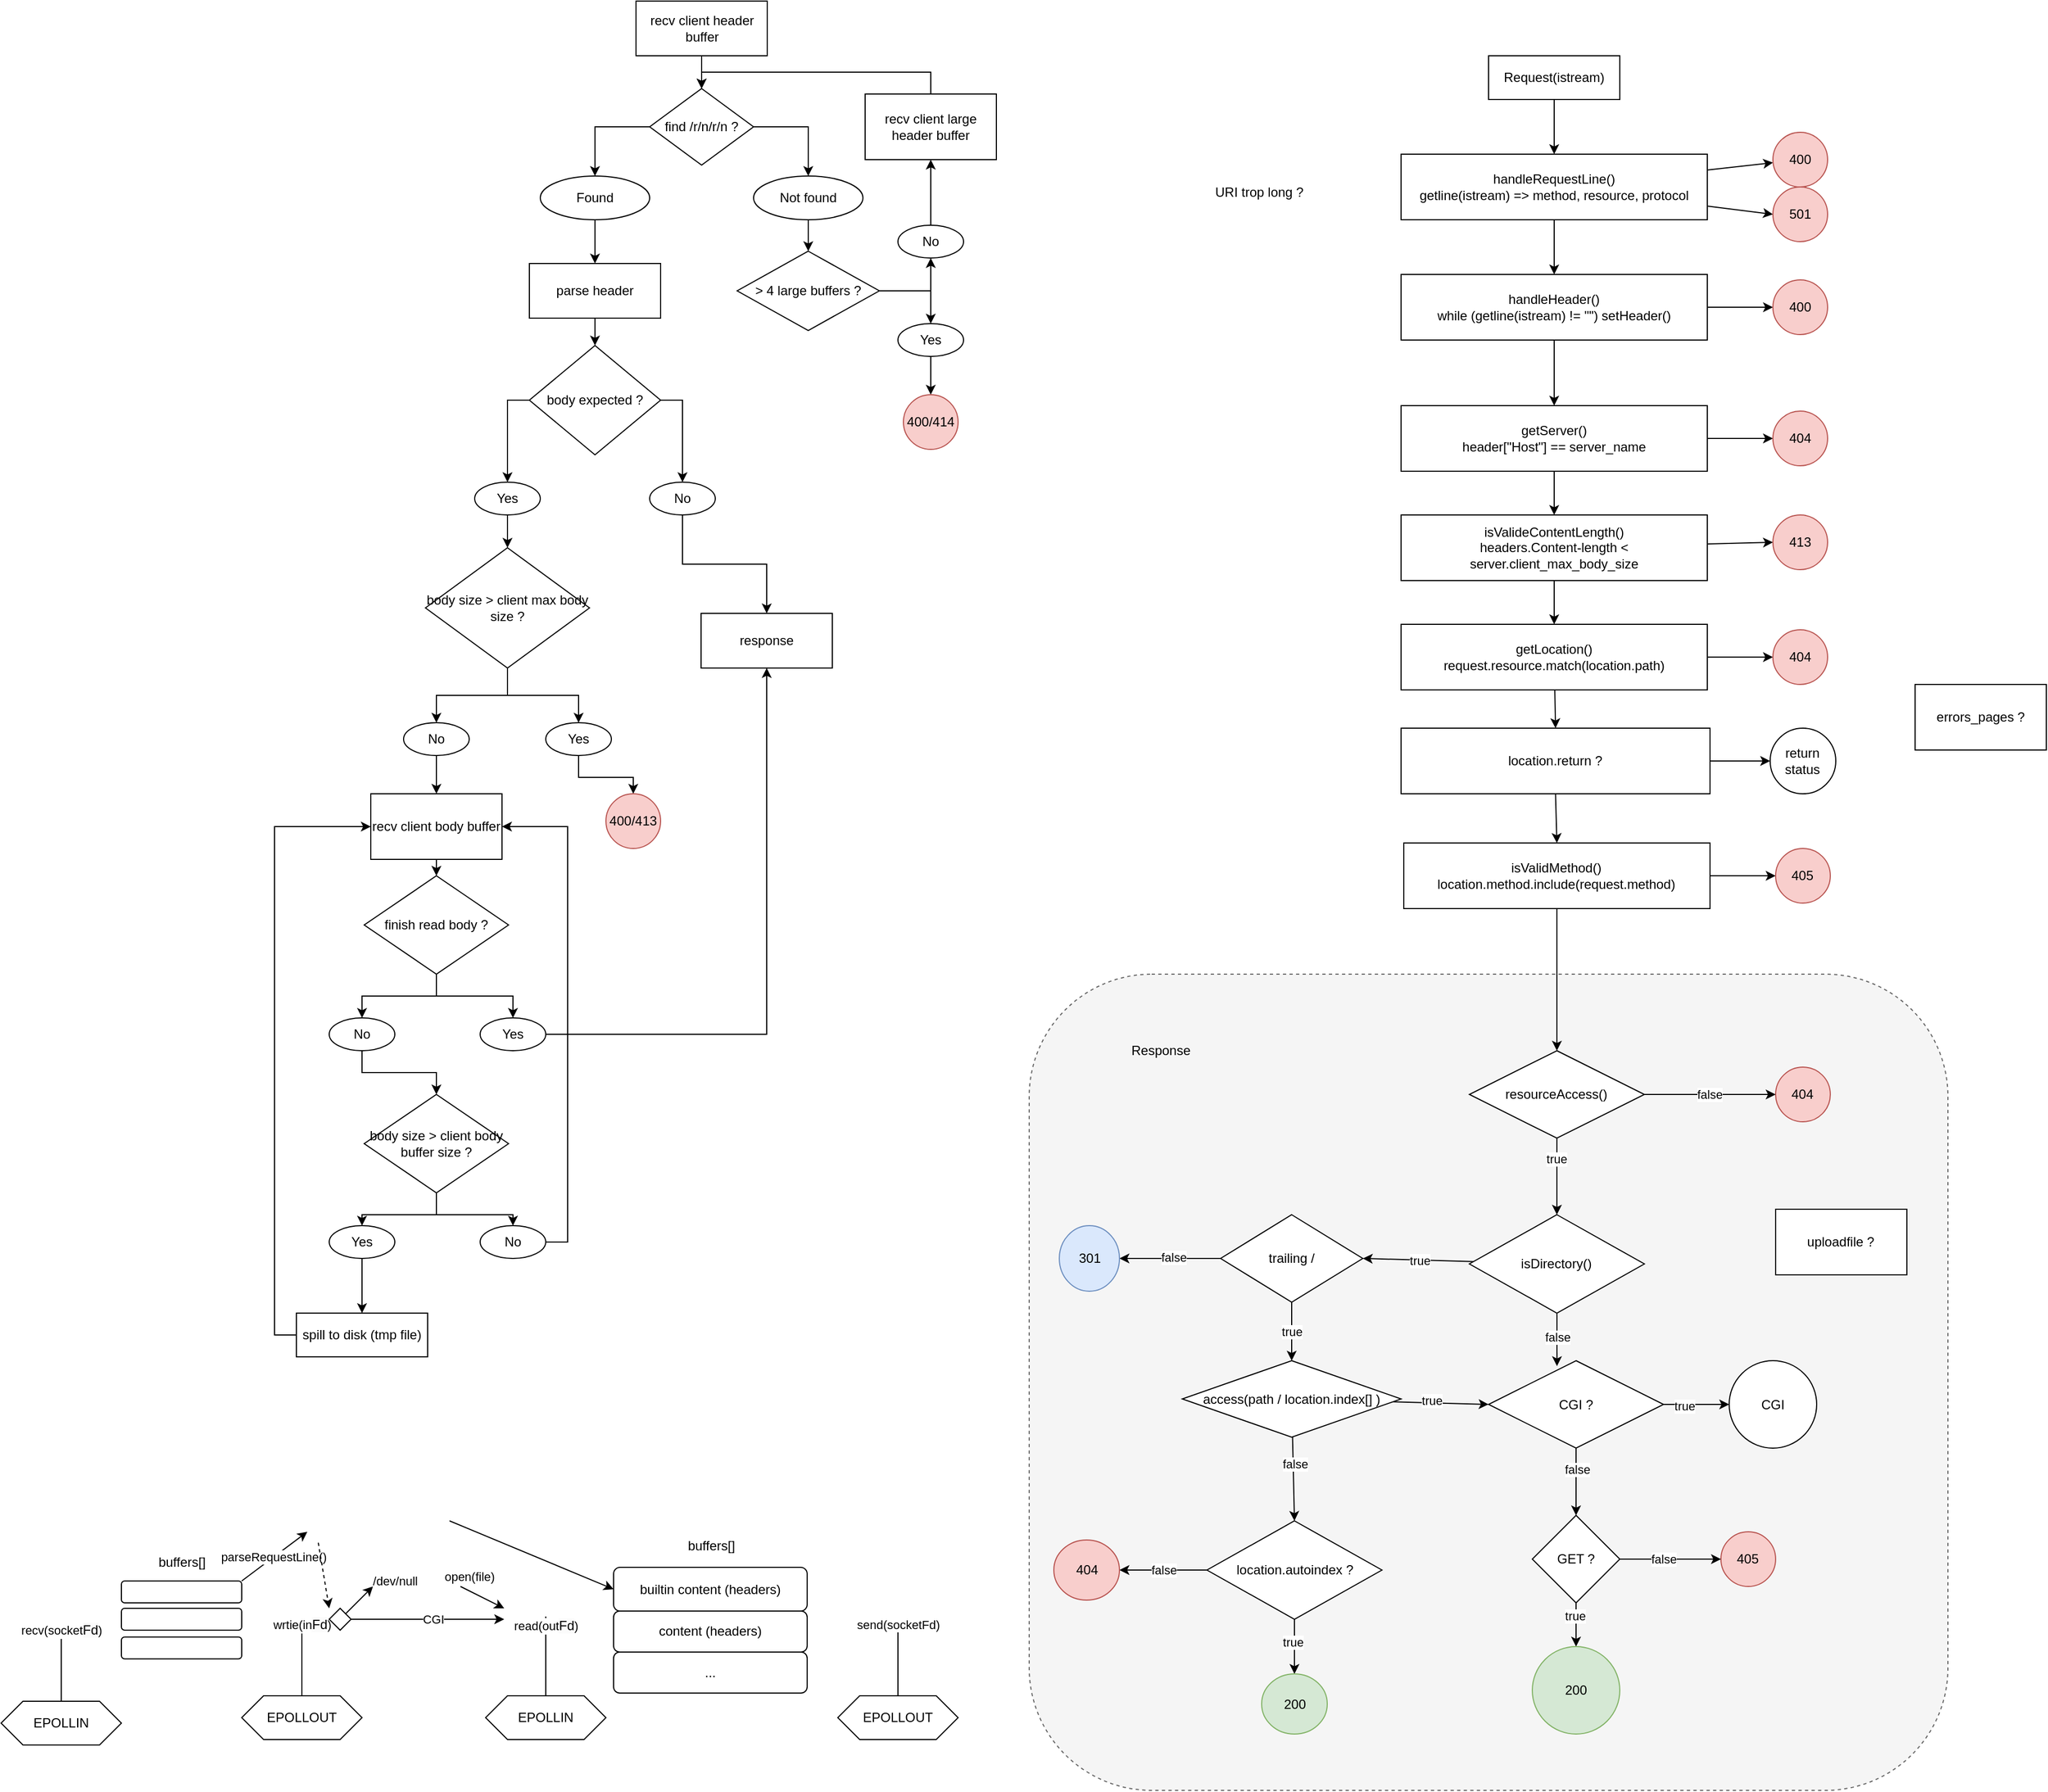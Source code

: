 <mxfile>
    <diagram id="G1yB6sMwHmxZgdl7rr1A" name="Page-1">
        <mxGraphModel dx="2452" dy="694" grid="1" gridSize="10" guides="1" tooltips="1" connect="1" arrows="1" fold="1" page="1" pageScale="1" pageWidth="850" pageHeight="1100" math="0" shadow="0">
            <root>
                <mxCell id="0"/>
                <mxCell id="1" parent="0"/>
                <mxCell id="109" value="" style="whiteSpace=wrap;html=1;fillColor=#f5f5f5;rounded=1;shadow=0;dashed=1;strokeColor=#666666;fontColor=#333333;" parent="1" vertex="1">
                    <mxGeometry x="-100" y="940" width="840" height="746.5" as="geometry"/>
                </mxCell>
                <mxCell id="6" value="" style="edgeStyle=none;html=1;" parent="1" source="12" target="5" edge="1">
                    <mxGeometry relative="1" as="geometry"/>
                </mxCell>
                <mxCell id="2" value="Request(istream)" style="whiteSpace=wrap;html=1;" parent="1" vertex="1">
                    <mxGeometry x="320" y="100" width="120" height="40" as="geometry"/>
                </mxCell>
                <mxCell id="17" value="" style="edgeStyle=none;html=1;" parent="1" source="5" target="16" edge="1">
                    <mxGeometry relative="1" as="geometry"/>
                </mxCell>
                <mxCell id="39" value="" style="edgeStyle=none;html=1;" parent="1" source="5" target="38" edge="1">
                    <mxGeometry relative="1" as="geometry"/>
                </mxCell>
                <mxCell id="5" value="getServer()&lt;br&gt;&lt;div&gt;header[&quot;Host&quot;] == server_name&lt;/div&gt;" style="whiteSpace=wrap;html=1;" parent="1" vertex="1">
                    <mxGeometry x="240" y="420" width="280" height="60" as="geometry"/>
                </mxCell>
                <mxCell id="11" value="" style="edgeStyle=none;html=1;" parent="1" source="2" target="9" edge="1">
                    <mxGeometry relative="1" as="geometry">
                        <mxPoint x="380" y="140" as="sourcePoint"/>
                        <mxPoint x="380" y="290" as="targetPoint"/>
                    </mxGeometry>
                </mxCell>
                <mxCell id="31" value="" style="edgeStyle=none;html=1;" parent="1" source="9" target="30" edge="1">
                    <mxGeometry relative="1" as="geometry"/>
                </mxCell>
                <mxCell id="41" style="edgeStyle=none;html=1;entryX=0;entryY=0.5;entryDx=0;entryDy=0;" parent="1" source="9" target="40" edge="1">
                    <mxGeometry relative="1" as="geometry"/>
                </mxCell>
                <mxCell id="9" value="&lt;div&gt;handleRequestLine()&lt;/div&gt;getline(istream) =&amp;gt; method, resource, protocol" style="whiteSpace=wrap;html=1;" parent="1" vertex="1">
                    <mxGeometry x="240" y="190" width="280" height="60" as="geometry"/>
                </mxCell>
                <mxCell id="14" value="" style="edgeStyle=none;html=1;" parent="1" source="9" target="12" edge="1">
                    <mxGeometry relative="1" as="geometry">
                        <mxPoint x="380" y="250" as="sourcePoint"/>
                        <mxPoint x="380" y="420" as="targetPoint"/>
                    </mxGeometry>
                </mxCell>
                <mxCell id="37" style="edgeStyle=none;html=1;entryX=0;entryY=0.5;entryDx=0;entryDy=0;" parent="1" source="12" target="36" edge="1">
                    <mxGeometry relative="1" as="geometry"/>
                </mxCell>
                <mxCell id="12" value="handleHeader()&lt;div&gt;while (getline(istream) != &quot;&quot;) setHeader()&lt;/div&gt;" style="whiteSpace=wrap;html=1;" parent="1" vertex="1">
                    <mxGeometry x="240" y="300" width="280" height="60" as="geometry"/>
                </mxCell>
                <mxCell id="19" value="" style="edgeStyle=none;html=1;" parent="1" source="16" target="18" edge="1">
                    <mxGeometry relative="1" as="geometry"/>
                </mxCell>
                <mxCell id="43" style="edgeStyle=none;html=1;entryX=0;entryY=0.5;entryDx=0;entryDy=0;" parent="1" source="16" target="42" edge="1">
                    <mxGeometry relative="1" as="geometry"/>
                </mxCell>
                <mxCell id="16" value="&lt;div&gt;isValideContentLength()&lt;/div&gt;headers.Content-length &amp;lt; server.client_max_body_size" style="whiteSpace=wrap;html=1;" parent="1" vertex="1">
                    <mxGeometry x="240" y="520" width="280" height="60" as="geometry"/>
                </mxCell>
                <mxCell id="27" style="edgeStyle=none;html=1;entryX=0.5;entryY=0;entryDx=0;entryDy=0;exitX=0.5;exitY=1;exitDx=0;exitDy=0;" parent="1" source="22" target="26" edge="1">
                    <mxGeometry relative="1" as="geometry">
                        <mxPoint x="380" y="790" as="sourcePoint"/>
                    </mxGeometry>
                </mxCell>
                <mxCell id="33" value="" style="edgeStyle=none;html=1;" parent="1" source="18" target="32" edge="1">
                    <mxGeometry relative="1" as="geometry"/>
                </mxCell>
                <mxCell id="108" style="edgeStyle=none;html=1;entryX=0.5;entryY=0;entryDx=0;entryDy=0;" parent="1" source="18" target="22" edge="1">
                    <mxGeometry relative="1" as="geometry"/>
                </mxCell>
                <mxCell id="18" value="getLocation()&lt;div&gt;request.resource.match(location.path)&lt;/div&gt;" style="whiteSpace=wrap;html=1;" parent="1" vertex="1">
                    <mxGeometry x="240" y="620" width="280" height="60" as="geometry"/>
                </mxCell>
                <mxCell id="62" value="" style="edgeStyle=none;html=1;" parent="1" source="22" target="61" edge="1">
                    <mxGeometry relative="1" as="geometry"/>
                </mxCell>
                <mxCell id="22" value="location.return ?" style="whiteSpace=wrap;html=1;" parent="1" vertex="1">
                    <mxGeometry x="240" y="715" width="282.47" height="60" as="geometry"/>
                </mxCell>
                <mxCell id="29" value="" style="edgeStyle=none;html=1;" parent="1" source="26" target="28" edge="1">
                    <mxGeometry relative="1" as="geometry"/>
                </mxCell>
                <mxCell id="80" style="edgeStyle=none;html=1;entryX=0.5;entryY=0;entryDx=0;entryDy=0;" parent="1" source="26" target="79" edge="1">
                    <mxGeometry relative="1" as="geometry"/>
                </mxCell>
                <mxCell id="26" value="isValidMethod()&lt;div&gt;location.method.include(request.method)&lt;/div&gt;" style="whiteSpace=wrap;html=1;" parent="1" vertex="1">
                    <mxGeometry x="242.47" y="820" width="280" height="60" as="geometry"/>
                </mxCell>
                <mxCell id="28" value="405" style="ellipse;whiteSpace=wrap;html=1;fillColor=#f8cecc;strokeColor=#b85450;" parent="1" vertex="1">
                    <mxGeometry x="582.47" y="825" width="50" height="50" as="geometry"/>
                </mxCell>
                <mxCell id="30" value="400" style="ellipse;whiteSpace=wrap;html=1;fillColor=#f8cecc;strokeColor=#b85450;" parent="1" vertex="1">
                    <mxGeometry x="580" y="170" width="50" height="50" as="geometry"/>
                </mxCell>
                <mxCell id="32" value="404" style="ellipse;whiteSpace=wrap;html=1;fillColor=#f8cecc;strokeColor=#b85450;" parent="1" vertex="1">
                    <mxGeometry x="580" y="625" width="50" height="50" as="geometry"/>
                </mxCell>
                <mxCell id="36" value="400" style="ellipse;whiteSpace=wrap;html=1;fillColor=#f8cecc;strokeColor=#b85450;" parent="1" vertex="1">
                    <mxGeometry x="580" y="305" width="50" height="50" as="geometry"/>
                </mxCell>
                <mxCell id="38" value="404" style="ellipse;whiteSpace=wrap;html=1;fillColor=#f8cecc;strokeColor=#b85450;" parent="1" vertex="1">
                    <mxGeometry x="580" y="425" width="50" height="50" as="geometry"/>
                </mxCell>
                <mxCell id="40" value="501" style="ellipse;whiteSpace=wrap;html=1;fillColor=#f8cecc;strokeColor=#b85450;" parent="1" vertex="1">
                    <mxGeometry x="580" y="220" width="50" height="50" as="geometry"/>
                </mxCell>
                <mxCell id="42" value="413" style="ellipse;whiteSpace=wrap;html=1;fillColor=#f8cecc;strokeColor=#b85450;" parent="1" vertex="1">
                    <mxGeometry x="580" y="520" width="50" height="50" as="geometry"/>
                </mxCell>
                <mxCell id="55" value="" style="edgeStyle=none;html=1;exitX=1;exitY=0.5;exitDx=0;exitDy=0;" parent="1" source="93" target="54" edge="1">
                    <mxGeometry relative="1" as="geometry">
                        <mxPoint x="510" y="1328.5" as="sourcePoint"/>
                    </mxGeometry>
                </mxCell>
                <mxCell id="94" value="true" style="edgeLabel;html=1;align=center;verticalAlign=middle;resizable=0;points=[];" parent="55" vertex="1" connectable="0">
                    <mxGeometry x="-0.361" y="-1" relative="1" as="geometry">
                        <mxPoint as="offset"/>
                    </mxGeometry>
                </mxCell>
                <mxCell id="49" value="404" style="ellipse;whiteSpace=wrap;html=1;fillColor=#f8cecc;strokeColor=#b85450;" parent="1" vertex="1">
                    <mxGeometry x="582.47" y="1025" width="50" height="50" as="geometry"/>
                </mxCell>
                <mxCell id="54" value="CGI" style="ellipse;whiteSpace=wrap;html=1;" parent="1" vertex="1">
                    <mxGeometry x="540" y="1293.5" width="80" height="80" as="geometry"/>
                </mxCell>
                <mxCell id="61" value="return status" style="ellipse;whiteSpace=wrap;html=1;" parent="1" vertex="1">
                    <mxGeometry x="577.47" y="715" width="60" height="60" as="geometry"/>
                </mxCell>
                <mxCell id="DMltzU-fDalP0GZSlMB_-67" style="edgeStyle=orthogonalEdgeStyle;rounded=0;orthogonalLoop=1;jettySize=auto;html=1;exitX=0.5;exitY=1;exitDx=0;exitDy=0;entryX=0.5;entryY=0;entryDx=0;entryDy=0;" parent="1" source="DMltzU-fDalP0GZSlMB_-62" target="DMltzU-fDalP0GZSlMB_-63" edge="1">
                    <mxGeometry relative="1" as="geometry"/>
                </mxCell>
                <mxCell id="DMltzU-fDalP0GZSlMB_-62" value="recv client header buffer" style="whiteSpace=wrap;html=1;" parent="1" vertex="1">
                    <mxGeometry x="-459.5" y="50" width="120" height="50" as="geometry"/>
                </mxCell>
                <mxCell id="DMltzU-fDalP0GZSlMB_-68" style="edgeStyle=orthogonalEdgeStyle;rounded=0;orthogonalLoop=1;jettySize=auto;html=1;exitX=1;exitY=0.5;exitDx=0;exitDy=0;entryX=0.5;entryY=0;entryDx=0;entryDy=0;" parent="1" source="DMltzU-fDalP0GZSlMB_-63" target="DMltzU-fDalP0GZSlMB_-66" edge="1">
                    <mxGeometry relative="1" as="geometry"/>
                </mxCell>
                <mxCell id="DMltzU-fDalP0GZSlMB_-69" style="edgeStyle=orthogonalEdgeStyle;rounded=0;orthogonalLoop=1;jettySize=auto;html=1;exitX=0;exitY=0.5;exitDx=0;exitDy=0;entryX=0.5;entryY=0;entryDx=0;entryDy=0;" parent="1" source="DMltzU-fDalP0GZSlMB_-63" target="DMltzU-fDalP0GZSlMB_-65" edge="1">
                    <mxGeometry relative="1" as="geometry"/>
                </mxCell>
                <mxCell id="DMltzU-fDalP0GZSlMB_-63" value="find /r/n/r/n ?" style="rhombus;whiteSpace=wrap;html=1;" parent="1" vertex="1">
                    <mxGeometry x="-447" y="130" width="95" height="70" as="geometry"/>
                </mxCell>
                <mxCell id="DMltzU-fDalP0GZSlMB_-72" style="edgeStyle=orthogonalEdgeStyle;rounded=0;orthogonalLoop=1;jettySize=auto;html=1;exitX=0.5;exitY=1;exitDx=0;exitDy=0;entryX=0.5;entryY=0;entryDx=0;entryDy=0;" parent="1" source="DMltzU-fDalP0GZSlMB_-65" target="DMltzU-fDalP0GZSlMB_-70" edge="1">
                    <mxGeometry relative="1" as="geometry"/>
                </mxCell>
                <mxCell id="DMltzU-fDalP0GZSlMB_-65" value="&lt;div&gt;Found&lt;/div&gt;" style="ellipse;whiteSpace=wrap;html=1;" parent="1" vertex="1">
                    <mxGeometry x="-547" y="210" width="100" height="40" as="geometry"/>
                </mxCell>
                <mxCell id="DMltzU-fDalP0GZSlMB_-103" style="edgeStyle=orthogonalEdgeStyle;rounded=0;orthogonalLoop=1;jettySize=auto;html=1;exitX=0.5;exitY=1;exitDx=0;exitDy=0;entryX=0.5;entryY=0;entryDx=0;entryDy=0;" parent="1" source="DMltzU-fDalP0GZSlMB_-66" target="DMltzU-fDalP0GZSlMB_-88" edge="1">
                    <mxGeometry relative="1" as="geometry"/>
                </mxCell>
                <mxCell id="DMltzU-fDalP0GZSlMB_-66" value="&lt;div&gt;Not found&lt;/div&gt;" style="ellipse;whiteSpace=wrap;html=1;" parent="1" vertex="1">
                    <mxGeometry x="-352" y="210" width="100" height="40" as="geometry"/>
                </mxCell>
                <mxCell id="DMltzU-fDalP0GZSlMB_-73" style="edgeStyle=orthogonalEdgeStyle;rounded=0;orthogonalLoop=1;jettySize=auto;html=1;exitX=0.5;exitY=1;exitDx=0;exitDy=0;entryX=0.5;entryY=0;entryDx=0;entryDy=0;" parent="1" source="DMltzU-fDalP0GZSlMB_-70" target="DMltzU-fDalP0GZSlMB_-71" edge="1">
                    <mxGeometry relative="1" as="geometry"/>
                </mxCell>
                <mxCell id="DMltzU-fDalP0GZSlMB_-70" value="parse header" style="whiteSpace=wrap;html=1;" parent="1" vertex="1">
                    <mxGeometry x="-557" y="290" width="120" height="50" as="geometry"/>
                </mxCell>
                <mxCell id="DMltzU-fDalP0GZSlMB_-79" style="edgeStyle=orthogonalEdgeStyle;rounded=0;orthogonalLoop=1;jettySize=auto;html=1;exitX=0;exitY=0.5;exitDx=0;exitDy=0;" parent="1" source="DMltzU-fDalP0GZSlMB_-71" target="DMltzU-fDalP0GZSlMB_-95" edge="1">
                    <mxGeometry relative="1" as="geometry">
                        <mxPoint x="-577" y="490" as="targetPoint"/>
                    </mxGeometry>
                </mxCell>
                <mxCell id="DMltzU-fDalP0GZSlMB_-80" style="edgeStyle=orthogonalEdgeStyle;rounded=0;orthogonalLoop=1;jettySize=auto;html=1;exitX=1;exitY=0.5;exitDx=0;exitDy=0;" parent="1" source="DMltzU-fDalP0GZSlMB_-71" target="DMltzU-fDalP0GZSlMB_-94" edge="1">
                    <mxGeometry relative="1" as="geometry">
                        <mxPoint x="-417" y="490" as="targetPoint"/>
                    </mxGeometry>
                </mxCell>
                <mxCell id="DMltzU-fDalP0GZSlMB_-71" value="body expected ?" style="rhombus;whiteSpace=wrap;html=1;" parent="1" vertex="1">
                    <mxGeometry x="-557" y="365" width="120" height="100" as="geometry"/>
                </mxCell>
                <mxCell id="DMltzU-fDalP0GZSlMB_-107" style="edgeStyle=orthogonalEdgeStyle;rounded=0;orthogonalLoop=1;jettySize=auto;html=1;exitX=0.5;exitY=0;exitDx=0;exitDy=0;entryX=0.5;entryY=0;entryDx=0;entryDy=0;" parent="1" source="DMltzU-fDalP0GZSlMB_-74" target="DMltzU-fDalP0GZSlMB_-63" edge="1">
                    <mxGeometry relative="1" as="geometry"/>
                </mxCell>
                <mxCell id="DMltzU-fDalP0GZSlMB_-74" value="recv client large header buffer" style="whiteSpace=wrap;html=1;" parent="1" vertex="1">
                    <mxGeometry x="-250" y="135" width="120" height="60" as="geometry"/>
                </mxCell>
                <mxCell id="DMltzU-fDalP0GZSlMB_-149" style="edgeStyle=orthogonalEdgeStyle;rounded=0;orthogonalLoop=1;jettySize=auto;html=1;exitX=0.5;exitY=1;exitDx=0;exitDy=0;entryX=0.5;entryY=0;entryDx=0;entryDy=0;" parent="1" source="DMltzU-fDalP0GZSlMB_-82" target="DMltzU-fDalP0GZSlMB_-144" edge="1">
                    <mxGeometry relative="1" as="geometry"/>
                </mxCell>
                <mxCell id="DMltzU-fDalP0GZSlMB_-82" value="recv client body buffer" style="whiteSpace=wrap;html=1;" parent="1" vertex="1">
                    <mxGeometry x="-702" y="775" width="120" height="60" as="geometry"/>
                </mxCell>
                <mxCell id="DMltzU-fDalP0GZSlMB_-104" style="edgeStyle=orthogonalEdgeStyle;rounded=0;orthogonalLoop=1;jettySize=auto;html=1;exitX=1;exitY=0.5;exitDx=0;exitDy=0;entryX=0.5;entryY=0;entryDx=0;entryDy=0;" parent="1" source="DMltzU-fDalP0GZSlMB_-88" target="DMltzU-fDalP0GZSlMB_-91" edge="1">
                    <mxGeometry relative="1" as="geometry"/>
                </mxCell>
                <mxCell id="DMltzU-fDalP0GZSlMB_-105" style="edgeStyle=orthogonalEdgeStyle;rounded=0;orthogonalLoop=1;jettySize=auto;html=1;exitX=1;exitY=0.5;exitDx=0;exitDy=0;entryX=0.5;entryY=1;entryDx=0;entryDy=0;" parent="1" source="DMltzU-fDalP0GZSlMB_-88" target="DMltzU-fDalP0GZSlMB_-92" edge="1">
                    <mxGeometry relative="1" as="geometry"/>
                </mxCell>
                <mxCell id="DMltzU-fDalP0GZSlMB_-88" value="&amp;gt; 4 large buffers ?" style="rhombus;whiteSpace=wrap;html=1;" parent="1" vertex="1">
                    <mxGeometry x="-367" y="278.75" width="130" height="72.5" as="geometry"/>
                </mxCell>
                <mxCell id="DMltzU-fDalP0GZSlMB_-108" style="edgeStyle=orthogonalEdgeStyle;rounded=0;orthogonalLoop=1;jettySize=auto;html=1;exitX=0.5;exitY=1;exitDx=0;exitDy=0;entryX=0.5;entryY=0;entryDx=0;entryDy=0;" parent="1" source="DMltzU-fDalP0GZSlMB_-91" target="DMltzU-fDalP0GZSlMB_-101" edge="1">
                    <mxGeometry relative="1" as="geometry"/>
                </mxCell>
                <mxCell id="DMltzU-fDalP0GZSlMB_-91" value="&lt;div&gt;Yes&lt;/div&gt;" style="ellipse;whiteSpace=wrap;html=1;" parent="1" vertex="1">
                    <mxGeometry x="-220" y="345" width="60" height="30" as="geometry"/>
                </mxCell>
                <mxCell id="DMltzU-fDalP0GZSlMB_-106" style="edgeStyle=orthogonalEdgeStyle;rounded=0;orthogonalLoop=1;jettySize=auto;html=1;exitX=0.5;exitY=0;exitDx=0;exitDy=0;entryX=0.5;entryY=1;entryDx=0;entryDy=0;" parent="1" source="DMltzU-fDalP0GZSlMB_-92" target="DMltzU-fDalP0GZSlMB_-74" edge="1">
                    <mxGeometry relative="1" as="geometry"/>
                </mxCell>
                <mxCell id="DMltzU-fDalP0GZSlMB_-92" value="No" style="ellipse;whiteSpace=wrap;html=1;" parent="1" vertex="1">
                    <mxGeometry x="-220" y="255" width="60" height="30" as="geometry"/>
                </mxCell>
                <mxCell id="DMltzU-fDalP0GZSlMB_-111" style="edgeStyle=orthogonalEdgeStyle;rounded=0;orthogonalLoop=1;jettySize=auto;html=1;exitX=0.5;exitY=1;exitDx=0;exitDy=0;entryX=0.5;entryY=0;entryDx=0;entryDy=0;" parent="1" source="DMltzU-fDalP0GZSlMB_-94" target="DMltzU-fDalP0GZSlMB_-110" edge="1">
                    <mxGeometry relative="1" as="geometry"/>
                </mxCell>
                <mxCell id="DMltzU-fDalP0GZSlMB_-94" value="No" style="ellipse;whiteSpace=wrap;html=1;" parent="1" vertex="1">
                    <mxGeometry x="-447" y="490" width="60" height="30" as="geometry"/>
                </mxCell>
                <mxCell id="DMltzU-fDalP0GZSlMB_-139" style="edgeStyle=orthogonalEdgeStyle;rounded=0;orthogonalLoop=1;jettySize=auto;html=1;exitX=0.5;exitY=1;exitDx=0;exitDy=0;entryX=0.5;entryY=0;entryDx=0;entryDy=0;" parent="1" source="DMltzU-fDalP0GZSlMB_-95" target="DMltzU-fDalP0GZSlMB_-112" edge="1">
                    <mxGeometry relative="1" as="geometry"/>
                </mxCell>
                <mxCell id="DMltzU-fDalP0GZSlMB_-95" value="&lt;div&gt;Yes&lt;/div&gt;" style="ellipse;whiteSpace=wrap;html=1;" parent="1" vertex="1">
                    <mxGeometry x="-607" y="490" width="60" height="30" as="geometry"/>
                </mxCell>
                <mxCell id="DMltzU-fDalP0GZSlMB_-101" value="400/414" style="ellipse;whiteSpace=wrap;html=1;fillColor=#f8cecc;strokeColor=#b85450;" parent="1" vertex="1">
                    <mxGeometry x="-215" y="410" width="50" height="50" as="geometry"/>
                </mxCell>
                <mxCell id="DMltzU-fDalP0GZSlMB_-110" value="response" style="whiteSpace=wrap;html=1;" parent="1" vertex="1">
                    <mxGeometry x="-400" y="610" width="120" height="50" as="geometry"/>
                </mxCell>
                <mxCell id="DMltzU-fDalP0GZSlMB_-118" style="edgeStyle=orthogonalEdgeStyle;rounded=0;orthogonalLoop=1;jettySize=auto;html=1;exitX=0.5;exitY=1;exitDx=0;exitDy=0;entryX=0.5;entryY=0;entryDx=0;entryDy=0;" parent="1" source="DMltzU-fDalP0GZSlMB_-112" target="DMltzU-fDalP0GZSlMB_-114" edge="1">
                    <mxGeometry relative="1" as="geometry"/>
                </mxCell>
                <mxCell id="DMltzU-fDalP0GZSlMB_-119" style="edgeStyle=orthogonalEdgeStyle;rounded=0;orthogonalLoop=1;jettySize=auto;html=1;exitX=0.5;exitY=1;exitDx=0;exitDy=0;entryX=0.5;entryY=0;entryDx=0;entryDy=0;" parent="1" source="DMltzU-fDalP0GZSlMB_-112" target="DMltzU-fDalP0GZSlMB_-115" edge="1">
                    <mxGeometry relative="1" as="geometry">
                        <mxPoint x="-512" y="710.0" as="targetPoint"/>
                    </mxGeometry>
                </mxCell>
                <mxCell id="DMltzU-fDalP0GZSlMB_-112" value="body size &amp;gt; client max body size ?" style="rhombus;whiteSpace=wrap;html=1;" parent="1" vertex="1">
                    <mxGeometry x="-652" y="550" width="150" height="110" as="geometry"/>
                </mxCell>
                <mxCell id="DMltzU-fDalP0GZSlMB_-141" style="edgeStyle=orthogonalEdgeStyle;rounded=0;orthogonalLoop=1;jettySize=auto;html=1;exitX=0.5;exitY=1;exitDx=0;exitDy=0;entryX=0.5;entryY=0;entryDx=0;entryDy=0;" parent="1" source="DMltzU-fDalP0GZSlMB_-114" target="DMltzU-fDalP0GZSlMB_-82" edge="1">
                    <mxGeometry relative="1" as="geometry"/>
                </mxCell>
                <mxCell id="DMltzU-fDalP0GZSlMB_-114" value="No" style="ellipse;whiteSpace=wrap;html=1;" parent="1" vertex="1">
                    <mxGeometry x="-672" y="710" width="60" height="30" as="geometry"/>
                </mxCell>
                <mxCell id="DMltzU-fDalP0GZSlMB_-140" style="edgeStyle=orthogonalEdgeStyle;rounded=0;orthogonalLoop=1;jettySize=auto;html=1;exitX=0.5;exitY=1;exitDx=0;exitDy=0;entryX=0;entryY=0.5;entryDx=0;entryDy=0;" parent="1" source="DMltzU-fDalP0GZSlMB_-115" target="DMltzU-fDalP0GZSlMB_-130" edge="1">
                    <mxGeometry relative="1" as="geometry"/>
                </mxCell>
                <mxCell id="DMltzU-fDalP0GZSlMB_-115" value="Yes" style="ellipse;whiteSpace=wrap;html=1;" parent="1" vertex="1">
                    <mxGeometry x="-542" y="710" width="60" height="30" as="geometry"/>
                </mxCell>
                <mxCell id="DMltzU-fDalP0GZSlMB_-124" value="body size &amp;gt; client body buffer size ?" style="rhombus;whiteSpace=wrap;html=1;" parent="1" vertex="1">
                    <mxGeometry x="-708" y="1050" width="132" height="90" as="geometry"/>
                </mxCell>
                <mxCell id="DMltzU-fDalP0GZSlMB_-125" style="edgeStyle=orthogonalEdgeStyle;rounded=0;orthogonalLoop=1;jettySize=auto;html=1;exitX=0.5;exitY=1;exitDx=0;exitDy=0;entryX=0.5;entryY=0;entryDx=0;entryDy=0;" parent="1" source="DMltzU-fDalP0GZSlMB_-124" target="DMltzU-fDalP0GZSlMB_-127" edge="1">
                    <mxGeometry relative="1" as="geometry">
                        <mxPoint x="-422" y="1060" as="sourcePoint"/>
                    </mxGeometry>
                </mxCell>
                <mxCell id="DMltzU-fDalP0GZSlMB_-126" style="edgeStyle=orthogonalEdgeStyle;rounded=0;orthogonalLoop=1;jettySize=auto;html=1;exitX=0.5;exitY=1;exitDx=0;exitDy=0;entryX=0.5;entryY=0;entryDx=0;entryDy=0;" parent="1" source="DMltzU-fDalP0GZSlMB_-124" target="DMltzU-fDalP0GZSlMB_-128" edge="1">
                    <mxGeometry relative="1" as="geometry">
                        <mxPoint x="-422" y="1060" as="sourcePoint"/>
                    </mxGeometry>
                </mxCell>
                <mxCell id="IpT1fxCDjjeuZhRriI7--67" style="edgeStyle=orthogonalEdgeStyle;rounded=0;orthogonalLoop=1;jettySize=auto;html=1;exitX=1;exitY=0.5;exitDx=0;exitDy=0;entryX=1;entryY=0.5;entryDx=0;entryDy=0;" parent="1" source="DMltzU-fDalP0GZSlMB_-127" target="DMltzU-fDalP0GZSlMB_-82" edge="1">
                    <mxGeometry relative="1" as="geometry"/>
                </mxCell>
                <mxCell id="DMltzU-fDalP0GZSlMB_-127" value="No" style="ellipse;whiteSpace=wrap;html=1;" parent="1" vertex="1">
                    <mxGeometry x="-602" y="1170" width="60" height="30" as="geometry"/>
                </mxCell>
                <mxCell id="DMltzU-fDalP0GZSlMB_-133" style="edgeStyle=orthogonalEdgeStyle;rounded=0;orthogonalLoop=1;jettySize=auto;html=1;exitX=0.5;exitY=1;exitDx=0;exitDy=0;entryX=0.5;entryY=0;entryDx=0;entryDy=0;" parent="1" source="DMltzU-fDalP0GZSlMB_-128" target="DMltzU-fDalP0GZSlMB_-132" edge="1">
                    <mxGeometry relative="1" as="geometry"/>
                </mxCell>
                <mxCell id="DMltzU-fDalP0GZSlMB_-128" value="Yes" style="ellipse;whiteSpace=wrap;html=1;" parent="1" vertex="1">
                    <mxGeometry x="-740" y="1170" width="60" height="30" as="geometry"/>
                </mxCell>
                <mxCell id="DMltzU-fDalP0GZSlMB_-130" value="&lt;div&gt;400/413&lt;/div&gt;" style="ellipse;whiteSpace=wrap;html=1;fillColor=#f8cecc;strokeColor=#b85450;direction=south;" parent="1" vertex="1">
                    <mxGeometry x="-487" y="775" width="50" height="50" as="geometry"/>
                </mxCell>
                <mxCell id="DMltzU-fDalP0GZSlMB_-143" style="edgeStyle=orthogonalEdgeStyle;rounded=0;orthogonalLoop=1;jettySize=auto;html=1;exitX=0;exitY=0.5;exitDx=0;exitDy=0;entryX=0;entryY=0.5;entryDx=0;entryDy=0;" parent="1" source="DMltzU-fDalP0GZSlMB_-132" target="DMltzU-fDalP0GZSlMB_-82" edge="1">
                    <mxGeometry relative="1" as="geometry"/>
                </mxCell>
                <mxCell id="DMltzU-fDalP0GZSlMB_-132" value="spill to disk (tmp file)" style="whiteSpace=wrap;html=1;" parent="1" vertex="1">
                    <mxGeometry x="-770" y="1250" width="120" height="40" as="geometry"/>
                </mxCell>
                <mxCell id="DMltzU-fDalP0GZSlMB_-144" value="finish read body ?" style="rhombus;whiteSpace=wrap;html=1;" parent="1" vertex="1">
                    <mxGeometry x="-708" y="850" width="132" height="90" as="geometry"/>
                </mxCell>
                <mxCell id="DMltzU-fDalP0GZSlMB_-145" style="edgeStyle=orthogonalEdgeStyle;rounded=0;orthogonalLoop=1;jettySize=auto;html=1;exitX=0.5;exitY=1;exitDx=0;exitDy=0;entryX=0.5;entryY=0;entryDx=0;entryDy=0;" parent="1" source="DMltzU-fDalP0GZSlMB_-144" target="DMltzU-fDalP0GZSlMB_-147" edge="1">
                    <mxGeometry relative="1" as="geometry">
                        <mxPoint x="-422" y="870" as="sourcePoint"/>
                    </mxGeometry>
                </mxCell>
                <mxCell id="DMltzU-fDalP0GZSlMB_-146" style="edgeStyle=orthogonalEdgeStyle;rounded=0;orthogonalLoop=1;jettySize=auto;html=1;exitX=0.5;exitY=1;exitDx=0;exitDy=0;entryX=0.5;entryY=0;entryDx=0;entryDy=0;" parent="1" source="DMltzU-fDalP0GZSlMB_-144" target="DMltzU-fDalP0GZSlMB_-148" edge="1">
                    <mxGeometry relative="1" as="geometry">
                        <mxPoint x="-422" y="870" as="sourcePoint"/>
                    </mxGeometry>
                </mxCell>
                <mxCell id="DMltzU-fDalP0GZSlMB_-151" style="edgeStyle=orthogonalEdgeStyle;rounded=0;orthogonalLoop=1;jettySize=auto;html=1;exitX=1;exitY=0.5;exitDx=0;exitDy=0;entryX=0.5;entryY=1;entryDx=0;entryDy=0;" parent="1" source="DMltzU-fDalP0GZSlMB_-147" target="DMltzU-fDalP0GZSlMB_-110" edge="1">
                    <mxGeometry relative="1" as="geometry"/>
                </mxCell>
                <mxCell id="DMltzU-fDalP0GZSlMB_-147" value="Yes" style="ellipse;whiteSpace=wrap;html=1;" parent="1" vertex="1">
                    <mxGeometry x="-602" y="980" width="60" height="30" as="geometry"/>
                </mxCell>
                <mxCell id="DMltzU-fDalP0GZSlMB_-152" style="edgeStyle=orthogonalEdgeStyle;rounded=0;orthogonalLoop=1;jettySize=auto;html=1;exitX=0.5;exitY=1;exitDx=0;exitDy=0;" parent="1" source="DMltzU-fDalP0GZSlMB_-148" target="DMltzU-fDalP0GZSlMB_-124" edge="1">
                    <mxGeometry relative="1" as="geometry"/>
                </mxCell>
                <mxCell id="DMltzU-fDalP0GZSlMB_-148" value="No" style="ellipse;whiteSpace=wrap;html=1;" parent="1" vertex="1">
                    <mxGeometry x="-740" y="980" width="60" height="30" as="geometry"/>
                </mxCell>
                <mxCell id="67" value="" style="edgeStyle=none;html=1;entryX=1;entryY=0.5;entryDx=0;entryDy=0;" parent="1" source="63" target="100" edge="1">
                    <mxGeometry relative="1" as="geometry">
                        <mxPoint x="262.47" y="1280" as="targetPoint"/>
                    </mxGeometry>
                </mxCell>
                <mxCell id="68" value="true" style="edgeLabel;html=1;align=center;verticalAlign=middle;resizable=0;points=[];" parent="67" vertex="1" connectable="0">
                    <mxGeometry x="-0.017" relative="1" as="geometry">
                        <mxPoint as="offset"/>
                    </mxGeometry>
                </mxCell>
                <mxCell id="70" value="" style="edgeStyle=none;html=1;entryX=0.391;entryY=0.063;entryDx=0;entryDy=0;entryPerimeter=0;" parent="1" source="63" target="93" edge="1">
                    <mxGeometry relative="1" as="geometry">
                        <mxPoint x="542.021" y="1292.753" as="targetPoint"/>
                    </mxGeometry>
                </mxCell>
                <mxCell id="71" value="false" style="edgeLabel;html=1;align=center;verticalAlign=middle;resizable=0;points=[];" parent="70" vertex="1" connectable="0">
                    <mxGeometry x="-0.101" relative="1" as="geometry">
                        <mxPoint as="offset"/>
                    </mxGeometry>
                </mxCell>
                <mxCell id="63" value="isDirectory()" style="rhombus;whiteSpace=wrap;html=1;" parent="1" vertex="1">
                    <mxGeometry x="302.47" y="1160" width="160" height="90" as="geometry"/>
                </mxCell>
                <mxCell id="74" value="" style="edgeStyle=none;html=1;" parent="1" source="66" target="73" edge="1">
                    <mxGeometry relative="1" as="geometry"/>
                </mxCell>
                <mxCell id="75" value="true" style="edgeLabel;html=1;align=center;verticalAlign=middle;resizable=0;points=[];" parent="74" vertex="1" connectable="0">
                    <mxGeometry x="-0.17" y="-2" relative="1" as="geometry">
                        <mxPoint as="offset"/>
                    </mxGeometry>
                </mxCell>
                <mxCell id="77" value="" style="edgeStyle=none;html=1;" parent="1" source="66" target="76" edge="1">
                    <mxGeometry relative="1" as="geometry"/>
                </mxCell>
                <mxCell id="78" value="false" style="edgeLabel;html=1;align=center;verticalAlign=middle;resizable=0;points=[];" parent="77" vertex="1" connectable="0">
                    <mxGeometry x="-0.448" y="1" relative="1" as="geometry">
                        <mxPoint x="-18" y="-1" as="offset"/>
                    </mxGeometry>
                </mxCell>
                <mxCell id="66" value="location.autoindex ?" style="rhombus;whiteSpace=wrap;html=1;" parent="1" vertex="1">
                    <mxGeometry x="62.53" y="1440" width="160" height="90" as="geometry"/>
                </mxCell>
                <mxCell id="72" value="URI trop long ?" style="text;html=1;align=center;verticalAlign=middle;resizable=0;points=[];autosize=1;strokeColor=none;fillColor=none;" parent="1" vertex="1">
                    <mxGeometry x="60" y="210" width="100" height="30" as="geometry"/>
                </mxCell>
                <mxCell id="73" value="200" style="ellipse;whiteSpace=wrap;html=1;fillColor=#d5e8d4;strokeColor=#82b366;" parent="1" vertex="1">
                    <mxGeometry x="112.53" y="1580" width="60" height="55" as="geometry"/>
                </mxCell>
                <mxCell id="76" value="404" style="ellipse;whiteSpace=wrap;html=1;fillColor=#f8cecc;strokeColor=#b85450;" parent="1" vertex="1">
                    <mxGeometry x="-77.47" y="1457.5" width="60" height="55" as="geometry"/>
                </mxCell>
                <mxCell id="81" style="edgeStyle=none;html=1;entryX=0;entryY=0.5;entryDx=0;entryDy=0;" parent="1" source="79" target="49" edge="1">
                    <mxGeometry relative="1" as="geometry"/>
                </mxCell>
                <mxCell id="82" value="false" style="edgeLabel;html=1;align=center;verticalAlign=middle;resizable=0;points=[];" parent="81" vertex="1" connectable="0">
                    <mxGeometry x="0.442" y="-2" relative="1" as="geometry">
                        <mxPoint x="-27" y="-2" as="offset"/>
                    </mxGeometry>
                </mxCell>
                <mxCell id="83" style="edgeStyle=none;html=1;entryX=0.5;entryY=0;entryDx=0;entryDy=0;" parent="1" source="79" target="63" edge="1">
                    <mxGeometry relative="1" as="geometry"/>
                </mxCell>
                <mxCell id="84" value="true" style="edgeLabel;html=1;align=center;verticalAlign=middle;resizable=0;points=[];" parent="83" vertex="1" connectable="0">
                    <mxGeometry x="-0.458" y="-1" relative="1" as="geometry">
                        <mxPoint as="offset"/>
                    </mxGeometry>
                </mxCell>
                <mxCell id="79" value="&lt;span style=&quot;color: rgb(0, 0, 0);&quot;&gt;resourceAccess()&lt;/span&gt;" style="rhombus;whiteSpace=wrap;html=1;" parent="1" vertex="1">
                    <mxGeometry x="302.47" y="1010" width="160" height="80" as="geometry"/>
                </mxCell>
                <mxCell id="89" style="edgeStyle=none;html=1;entryX=0;entryY=0.5;entryDx=0;entryDy=0;" parent="1" source="88" target="93" edge="1">
                    <mxGeometry relative="1" as="geometry">
                        <mxPoint x="482.47" y="1320" as="targetPoint"/>
                    </mxGeometry>
                </mxCell>
                <mxCell id="90" value="true" style="edgeLabel;html=1;align=center;verticalAlign=middle;resizable=0;points=[];" parent="89" vertex="1" connectable="0">
                    <mxGeometry x="-0.184" y="2" relative="1" as="geometry">
                        <mxPoint as="offset"/>
                    </mxGeometry>
                </mxCell>
                <mxCell id="91" style="edgeStyle=none;html=1;entryX=0.5;entryY=0;entryDx=0;entryDy=0;" parent="1" source="88" target="66" edge="1">
                    <mxGeometry relative="1" as="geometry"/>
                </mxCell>
                <mxCell id="92" value="false" style="edgeLabel;html=1;align=center;verticalAlign=middle;resizable=0;points=[];" parent="91" vertex="1" connectable="0">
                    <mxGeometry x="-0.356" y="1" relative="1" as="geometry">
                        <mxPoint as="offset"/>
                    </mxGeometry>
                </mxCell>
                <mxCell id="88" value="&lt;span style=&quot;color: rgb(0, 0, 0);&quot;&gt;access(path / location.index[] )&lt;/span&gt;" style="rhombus;whiteSpace=wrap;html=1;" parent="1" vertex="1">
                    <mxGeometry x="40" y="1293.5" width="200" height="70" as="geometry"/>
                </mxCell>
                <mxCell id="96" value="" style="edgeStyle=none;html=1;exitX=0.5;exitY=1;exitDx=0;exitDy=0;" parent="1" source="111" target="95" edge="1">
                    <mxGeometry relative="1" as="geometry"/>
                </mxCell>
                <mxCell id="98" value="true" style="edgeLabel;html=1;align=center;verticalAlign=middle;resizable=0;points=[];" parent="96" vertex="1" connectable="0">
                    <mxGeometry x="-0.405" y="-1" relative="1" as="geometry">
                        <mxPoint as="offset"/>
                    </mxGeometry>
                </mxCell>
                <mxCell id="112" style="edgeStyle=none;html=1;entryX=0.5;entryY=0;entryDx=0;entryDy=0;" parent="1" source="93" target="111" edge="1">
                    <mxGeometry relative="1" as="geometry"/>
                </mxCell>
                <mxCell id="113" value="false" style="edgeLabel;html=1;align=center;verticalAlign=middle;resizable=0;points=[];" parent="112" vertex="1" connectable="0">
                    <mxGeometry x="-0.398" y="1" relative="1" as="geometry">
                        <mxPoint y="1" as="offset"/>
                    </mxGeometry>
                </mxCell>
                <mxCell id="93" value="CGI ?" style="rhombus;whiteSpace=wrap;html=1;" parent="1" vertex="1">
                    <mxGeometry x="320" y="1293.5" width="160" height="80" as="geometry"/>
                </mxCell>
                <mxCell id="95" value="200" style="ellipse;whiteSpace=wrap;html=1;fillColor=#d5e8d4;strokeColor=#82b366;" parent="1" vertex="1">
                    <mxGeometry x="360" y="1555" width="80" height="80" as="geometry"/>
                </mxCell>
                <mxCell id="97" value="uploadfile ?" style="whiteSpace=wrap;html=1;" parent="1" vertex="1">
                    <mxGeometry x="582.47" y="1155" width="120" height="60" as="geometry"/>
                </mxCell>
                <mxCell id="99" value="errors_pages ?" style="whiteSpace=wrap;html=1;" parent="1" vertex="1">
                    <mxGeometry x="710" y="675" width="120" height="60" as="geometry"/>
                </mxCell>
                <mxCell id="102" value="" style="edgeStyle=none;html=1;" parent="1" source="100" target="101" edge="1">
                    <mxGeometry relative="1" as="geometry"/>
                </mxCell>
                <mxCell id="107" value="false" style="edgeLabel;html=1;align=center;verticalAlign=middle;resizable=0;points=[];" parent="102" connectable="0" vertex="1">
                    <mxGeometry x="-0.07" y="-1" relative="1" as="geometry">
                        <mxPoint as="offset"/>
                    </mxGeometry>
                </mxCell>
                <mxCell id="103" value="true" style="edgeStyle=none;html=1;" parent="1" source="100" target="88" edge="1">
                    <mxGeometry relative="1" as="geometry"/>
                </mxCell>
                <mxCell id="100" value="trailing /" style="rhombus;whiteSpace=wrap;html=1;" parent="1" vertex="1">
                    <mxGeometry x="75" y="1160" width="130" height="80" as="geometry"/>
                </mxCell>
                <mxCell id="101" value="301" style="ellipse;whiteSpace=wrap;html=1;fillColor=#dae8fc;strokeColor=#6c8ebf;" parent="1" vertex="1">
                    <mxGeometry x="-72.47" y="1170" width="55" height="60" as="geometry"/>
                </mxCell>
                <mxCell id="110" value="Response" style="text;html=1;align=center;verticalAlign=middle;resizable=0;points=[];autosize=1;strokeColor=none;fillColor=none;" parent="1" vertex="1">
                    <mxGeometry x="-20" y="995" width="80" height="30" as="geometry"/>
                </mxCell>
                <mxCell id="111" value="GET ?" style="rhombus;whiteSpace=wrap;html=1;" parent="1" vertex="1">
                    <mxGeometry x="360" y="1435" width="80" height="80" as="geometry"/>
                </mxCell>
                <mxCell id="115" value="405" style="ellipse;whiteSpace=wrap;html=1;fillColor=#f8cecc;strokeColor=#b85450;" parent="1" vertex="1">
                    <mxGeometry x="532.47" y="1450" width="50" height="50" as="geometry"/>
                </mxCell>
                <mxCell id="116" style="edgeStyle=none;html=1;entryX=0;entryY=0.5;entryDx=0;entryDy=0;" parent="1" target="115" edge="1">
                    <mxGeometry relative="1" as="geometry">
                        <mxPoint x="440" y="1475" as="sourcePoint"/>
                    </mxGeometry>
                </mxCell>
                <mxCell id="117" value="false" style="edgeLabel;html=1;align=center;verticalAlign=middle;resizable=0;points=[];" parent="116" vertex="1" connectable="0">
                    <mxGeometry x="0.442" y="-2" relative="1" as="geometry">
                        <mxPoint x="-27" y="-2" as="offset"/>
                    </mxGeometry>
                </mxCell>
                <mxCell id="119" value="&lt;span style=&quot;color: rgb(0, 0, 0);&quot;&gt;builtin content (headers&lt;/span&gt;&lt;span style=&quot;background-color: transparent;&quot;&gt;)&lt;/span&gt;" style="rounded=1;whiteSpace=wrap;html=1;" parent="1" vertex="1">
                    <mxGeometry x="-480" y="1482.5" width="177" height="40" as="geometry"/>
                </mxCell>
                <mxCell id="128" value="content (headers)" style="rounded=1;whiteSpace=wrap;html=1;" parent="1" vertex="1">
                    <mxGeometry x="-480" y="1522.5" width="177" height="37.5" as="geometry"/>
                </mxCell>
                <mxCell id="135" value="EPOLLIN" style="shape=hexagon;perimeter=hexagonPerimeter2;whiteSpace=wrap;html=1;fixedSize=1;" parent="1" vertex="1">
                    <mxGeometry x="-597" y="1600" width="110" height="40" as="geometry"/>
                </mxCell>
                <mxCell id="138" value="" style="edgeStyle=none;orthogonalLoop=1;jettySize=auto;html=1;endArrow=none;endFill=0;exitX=0.5;exitY=0;exitDx=0;exitDy=0;" parent="1" source="135" edge="1">
                    <mxGeometry width="100" relative="1" as="geometry">
                        <mxPoint x="-585" y="1537.5" as="sourcePoint"/>
                        <mxPoint x="-542" y="1527.5" as="targetPoint"/>
                        <Array as="points"/>
                    </mxGeometry>
                </mxCell>
                <mxCell id="140" value="read(out&lt;span style=&quot;color: rgb(0, 0, 0); font-size: 12px; background-color: rgb(251, 251, 251);&quot;&gt;Fd&lt;/span&gt;)" style="edgeLabel;html=1;align=center;verticalAlign=middle;resizable=0;points=[];" parent="138" vertex="1" connectable="0">
                    <mxGeometry x="0.543" y="1" relative="1" as="geometry">
                        <mxPoint x="1" y="-8" as="offset"/>
                    </mxGeometry>
                </mxCell>
                <mxCell id="141" value="EPOLLOUT" style="shape=hexagon;perimeter=hexagonPerimeter2;whiteSpace=wrap;html=1;fixedSize=1;" parent="1" vertex="1">
                    <mxGeometry x="-275" y="1600" width="110" height="40" as="geometry"/>
                </mxCell>
                <mxCell id="142" value="" style="edgeStyle=none;orthogonalLoop=1;jettySize=auto;html=1;endArrow=none;endFill=0;exitX=0.5;exitY=0;exitDx=0;exitDy=0;" parent="1" source="141" edge="1">
                    <mxGeometry width="100" relative="1" as="geometry">
                        <mxPoint x="-263" y="1550" as="sourcePoint"/>
                        <mxPoint x="-220" y="1540" as="targetPoint"/>
                        <Array as="points"/>
                    </mxGeometry>
                </mxCell>
                <mxCell id="143" value="send(socketFd)" style="edgeLabel;html=1;align=center;verticalAlign=middle;resizable=0;points=[];" parent="142" vertex="1" connectable="0">
                    <mxGeometry x="0.543" y="1" relative="1" as="geometry">
                        <mxPoint x="1" y="-19" as="offset"/>
                    </mxGeometry>
                </mxCell>
                <mxCell id="144" value="buffers[]" style="text;html=1;align=center;verticalAlign=middle;resizable=0;points=[];autosize=1;strokeColor=none;fillColor=none;" parent="1" vertex="1">
                    <mxGeometry x="-426.5" y="1447.5" width="70" height="30" as="geometry"/>
                </mxCell>
                <mxCell id="145" value="EPOLLIN" style="shape=hexagon;perimeter=hexagonPerimeter2;whiteSpace=wrap;html=1;fixedSize=1;" vertex="1" parent="1">
                    <mxGeometry x="-1040" y="1605" width="110" height="40" as="geometry"/>
                </mxCell>
                <mxCell id="146" value="" style="edgeStyle=none;orthogonalLoop=1;jettySize=auto;html=1;endArrow=none;endFill=0;exitX=0.5;exitY=0;exitDx=0;exitDy=0;" edge="1" source="145" parent="1">
                    <mxGeometry width="100" relative="1" as="geometry">
                        <mxPoint x="-1028" y="1555" as="sourcePoint"/>
                        <mxPoint x="-985" y="1545" as="targetPoint"/>
                        <Array as="points"/>
                    </mxGeometry>
                </mxCell>
                <mxCell id="147" value="recv(socket&lt;span style=&quot;color: rgb(0, 0, 0); font-size: 12px; background-color: rgb(251, 251, 251);&quot;&gt;Fd&lt;/span&gt;)" style="edgeLabel;html=1;align=center;verticalAlign=middle;resizable=0;points=[];" vertex="1" connectable="0" parent="146">
                    <mxGeometry x="0.543" y="1" relative="1" as="geometry">
                        <mxPoint x="1" y="-19" as="offset"/>
                    </mxGeometry>
                </mxCell>
                <mxCell id="149" value="buffers[]" style="text;html=1;align=center;verticalAlign=middle;resizable=0;points=[];autosize=1;strokeColor=none;fillColor=none;" vertex="1" parent="1">
                    <mxGeometry x="-910" y="1462.5" width="70" height="30" as="geometry"/>
                </mxCell>
                <mxCell id="170" style="edgeStyle=none;html=1;exitX=1;exitY=0;exitDx=0;exitDy=0;" edge="1" parent="1" source="150">
                    <mxGeometry relative="1" as="geometry">
                        <mxPoint x="-760" y="1450" as="targetPoint"/>
                    </mxGeometry>
                </mxCell>
                <mxCell id="188" value="parseRequestLine()" style="edgeLabel;html=1;align=center;verticalAlign=middle;resizable=0;points=[];" vertex="1" connectable="0" parent="170">
                    <mxGeometry x="-0.03" y="1" relative="1" as="geometry">
                        <mxPoint as="offset"/>
                    </mxGeometry>
                </mxCell>
                <mxCell id="150" value="" style="rounded=1;whiteSpace=wrap;html=1;" vertex="1" parent="1">
                    <mxGeometry x="-930" y="1495" width="110" height="20" as="geometry"/>
                </mxCell>
                <mxCell id="151" value="EPOLLOUT" style="shape=hexagon;perimeter=hexagonPerimeter2;whiteSpace=wrap;html=1;fixedSize=1;" vertex="1" parent="1">
                    <mxGeometry x="-820" y="1600" width="110" height="40" as="geometry"/>
                </mxCell>
                <mxCell id="152" value="" style="edgeStyle=none;orthogonalLoop=1;jettySize=auto;html=1;endArrow=none;endFill=0;exitX=0.5;exitY=0;exitDx=0;exitDy=0;" edge="1" parent="1" source="151">
                    <mxGeometry width="100" relative="1" as="geometry">
                        <mxPoint x="-808" y="1550" as="sourcePoint"/>
                        <mxPoint x="-765" y="1540" as="targetPoint"/>
                        <Array as="points"/>
                    </mxGeometry>
                </mxCell>
                <mxCell id="153" value="wrtie(in&lt;span style=&quot;color: rgb(0, 0, 0); font-size: 12px; background-color: rgb(251, 251, 251);&quot;&gt;Fd&lt;/span&gt;)" style="edgeLabel;html=1;align=center;verticalAlign=middle;resizable=0;points=[];" connectable="0" vertex="1" parent="152">
                    <mxGeometry x="0.543" y="1" relative="1" as="geometry">
                        <mxPoint x="1" y="-19" as="offset"/>
                    </mxGeometry>
                </mxCell>
                <mxCell id="158" value="" style="rounded=1;whiteSpace=wrap;html=1;" vertex="1" parent="1">
                    <mxGeometry x="-930" y="1520" width="110" height="20" as="geometry"/>
                </mxCell>
                <mxCell id="159" value="" style="rounded=1;whiteSpace=wrap;html=1;" vertex="1" parent="1">
                    <mxGeometry x="-930" y="1546.25" width="110" height="20" as="geometry"/>
                </mxCell>
                <mxCell id="161" value="" style="edgeStyle=none;orthogonalLoop=1;jettySize=auto;html=1;exitX=1;exitY=0;exitDx=0;exitDy=0;" edge="1" parent="1" source="191">
                    <mxGeometry width="100" relative="1" as="geometry">
                        <mxPoint x="-730" y="1520" as="sourcePoint"/>
                        <mxPoint x="-700" y="1500" as="targetPoint"/>
                        <Array as="points"/>
                    </mxGeometry>
                </mxCell>
                <mxCell id="162" value="/dev/null" style="edgeLabel;html=1;align=center;verticalAlign=middle;resizable=0;points=[];" connectable="0" vertex="1" parent="161">
                    <mxGeometry x="-0.311" y="2" relative="1" as="geometry">
                        <mxPoint x="38" y="-20" as="offset"/>
                    </mxGeometry>
                </mxCell>
                <mxCell id="164" value="" style="edgeStyle=none;orthogonalLoop=1;jettySize=auto;html=1;exitX=1;exitY=0.5;exitDx=0;exitDy=0;exitPerimeter=0;" edge="1" parent="1" source="191">
                    <mxGeometry width="100" relative="1" as="geometry">
                        <mxPoint x="-730" y="1536" as="sourcePoint"/>
                        <mxPoint x="-580" y="1530" as="targetPoint"/>
                        <Array as="points"/>
                    </mxGeometry>
                </mxCell>
                <mxCell id="166" value="CGI" style="edgeLabel;html=1;align=center;verticalAlign=middle;resizable=0;points=[];" connectable="0" vertex="1" parent="164">
                    <mxGeometry x="-0.082" y="1" relative="1" as="geometry">
                        <mxPoint x="10" y="1" as="offset"/>
                    </mxGeometry>
                </mxCell>
                <mxCell id="167" value="" style="edgeStyle=none;orthogonalLoop=1;jettySize=auto;html=1;" edge="1" parent="1">
                    <mxGeometry width="100" relative="1" as="geometry">
                        <mxPoint x="-620" y="1500" as="sourcePoint"/>
                        <mxPoint x="-580" y="1520" as="targetPoint"/>
                        <Array as="points"/>
                    </mxGeometry>
                </mxCell>
                <mxCell id="168" value="open(file)" style="edgeLabel;html=1;align=center;verticalAlign=middle;resizable=0;points=[];" vertex="1" connectable="0" parent="167">
                    <mxGeometry x="-0.643" y="1" relative="1" as="geometry">
                        <mxPoint y="-12" as="offset"/>
                    </mxGeometry>
                </mxCell>
                <mxCell id="169" value="..." style="rounded=1;whiteSpace=wrap;html=1;" vertex="1" parent="1">
                    <mxGeometry x="-480" y="1560" width="177" height="37.5" as="geometry"/>
                </mxCell>
                <mxCell id="173" style="edgeStyle=none;html=1;entryX=0;entryY=0.5;entryDx=0;entryDy=0;" edge="1" parent="1" target="119">
                    <mxGeometry relative="1" as="geometry">
                        <mxPoint x="-510" y="1460" as="targetPoint"/>
                        <mxPoint x="-630" y="1440" as="sourcePoint"/>
                    </mxGeometry>
                </mxCell>
                <mxCell id="181" style="edgeStyle=none;html=1;exitX=0.25;exitY=1;exitDx=0;exitDy=0;" edge="1" parent="1">
                    <mxGeometry relative="1" as="geometry">
                        <mxPoint x="-740" y="1590" as="targetPoint"/>
                    </mxGeometry>
                </mxCell>
                <mxCell id="189" value="" style="edgeStyle=none;orthogonalLoop=1;jettySize=auto;html=1;dashed=1;" edge="1" parent="1">
                    <mxGeometry width="100" relative="1" as="geometry">
                        <mxPoint x="-750" y="1460" as="sourcePoint"/>
                        <mxPoint x="-740" y="1520" as="targetPoint"/>
                        <Array as="points"/>
                    </mxGeometry>
                </mxCell>
                <mxCell id="191" value="" style="rhombus;whiteSpace=wrap;html=1;" vertex="1" parent="1">
                    <mxGeometry x="-740" y="1520" width="20" height="20" as="geometry"/>
                </mxCell>
            </root>
        </mxGraphModel>
    </diagram>
</mxfile>